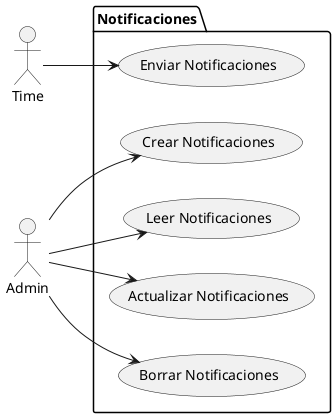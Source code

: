 @startuml

left to right direction

actor Time as T
actor Admin as A

package Notificaciones{

   usecase "Enviar Notificaciones" as UC1

   usecase "Crear Notificaciones" as UC2
   usecase "Leer Notificaciones" as UC3
   usecase "Actualizar Notificaciones" as UC4
   usecase "Borrar Notificaciones" as UC5
}

T --> UC1


A --> UC2
A --> UC5
A --> UC3
A --> UC4

@enduml
